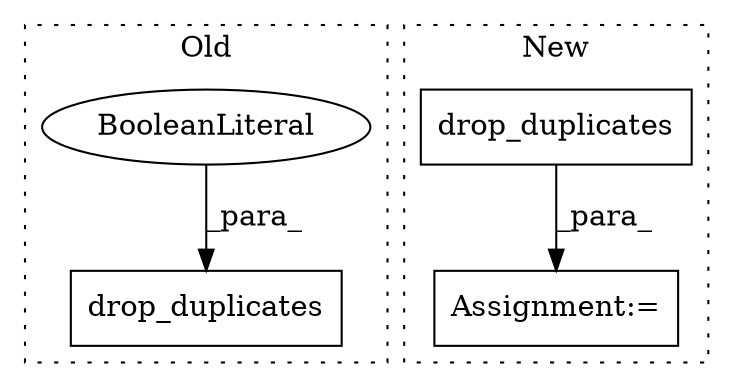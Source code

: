 digraph G {
subgraph cluster0 {
1 [label="drop_duplicates" a="32" s="3092,3112" l="16,1" shape="box"];
4 [label="BooleanLiteral" a="9" s="3108" l="4" shape="ellipse"];
label = "Old";
style="dotted";
}
subgraph cluster1 {
2 [label="drop_duplicates" a="32" s="3097" l="17" shape="box"];
3 [label="Assignment:=" a="7" s="3091" l="1" shape="box"];
label = "New";
style="dotted";
}
2 -> 3 [label="_para_"];
4 -> 1 [label="_para_"];
}